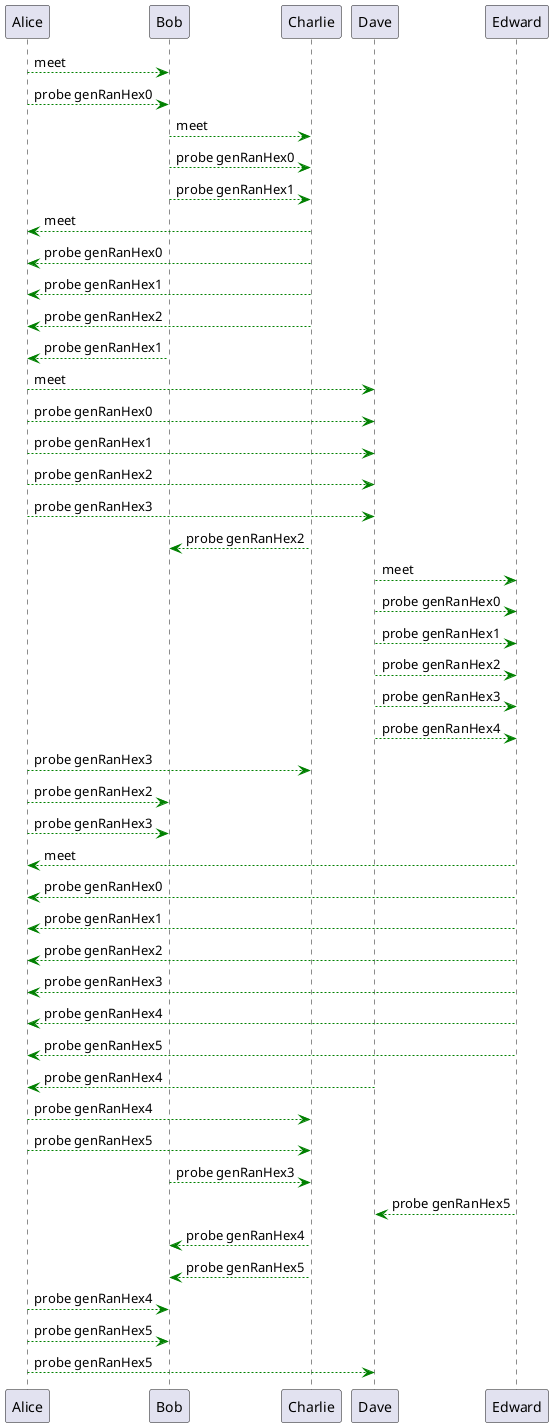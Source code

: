 @startuml messages
Alice -[#green]-> Bob: meet
Alice -[#green]-> Bob: probe genRanHex0
Bob -[#green]-> Charlie: meet
Bob -[#green]-> Charlie: probe genRanHex0
Bob -[#green]-> Charlie: probe genRanHex1
Charlie -[#green]-> Alice: meet
Charlie -[#green]-> Alice: probe genRanHex0
Charlie -[#green]-> Alice: probe genRanHex1
Charlie -[#green]-> Alice: probe genRanHex2
Bob -[#green]-> Alice: probe genRanHex1
Alice -[#green]-> Dave: meet
Alice -[#green]-> Dave: probe genRanHex0
Alice -[#green]-> Dave: probe genRanHex1
Alice -[#green]-> Dave: probe genRanHex2
Alice -[#green]-> Dave: probe genRanHex3
Charlie -[#green]-> Bob: probe genRanHex2
Dave -[#green]-> Edward: meet
Dave -[#green]-> Edward: probe genRanHex0
Dave -[#green]-> Edward: probe genRanHex1
Dave -[#green]-> Edward: probe genRanHex2
Dave -[#green]-> Edward: probe genRanHex3
Dave -[#green]-> Edward: probe genRanHex4
Alice -[#green]-> Charlie: probe genRanHex3
Alice -[#green]-> Bob: probe genRanHex2
Alice -[#green]-> Bob: probe genRanHex3
Edward -[#green]-> Alice: meet
Edward -[#green]-> Alice: probe genRanHex0
Edward -[#green]-> Alice: probe genRanHex1
Edward -[#green]-> Alice: probe genRanHex2
Edward -[#green]-> Alice: probe genRanHex3
Edward -[#green]-> Alice: probe genRanHex4
Edward -[#green]-> Alice: probe genRanHex5
Dave -[#green]-> Alice: probe genRanHex4
Alice -[#green]-> Charlie: probe genRanHex4
Alice -[#green]-> Charlie: probe genRanHex5
Bob -[#green]-> Charlie: probe genRanHex3
Edward -[#green]-> Dave: probe genRanHex5
Charlie -[#green]-> Bob: probe genRanHex4
Charlie -[#green]-> Bob: probe genRanHex5
Alice -[#green]-> Bob: probe genRanHex4
Alice -[#green]-> Bob: probe genRanHex5
Alice -[#green]-> Dave: probe genRanHex5
@enduml